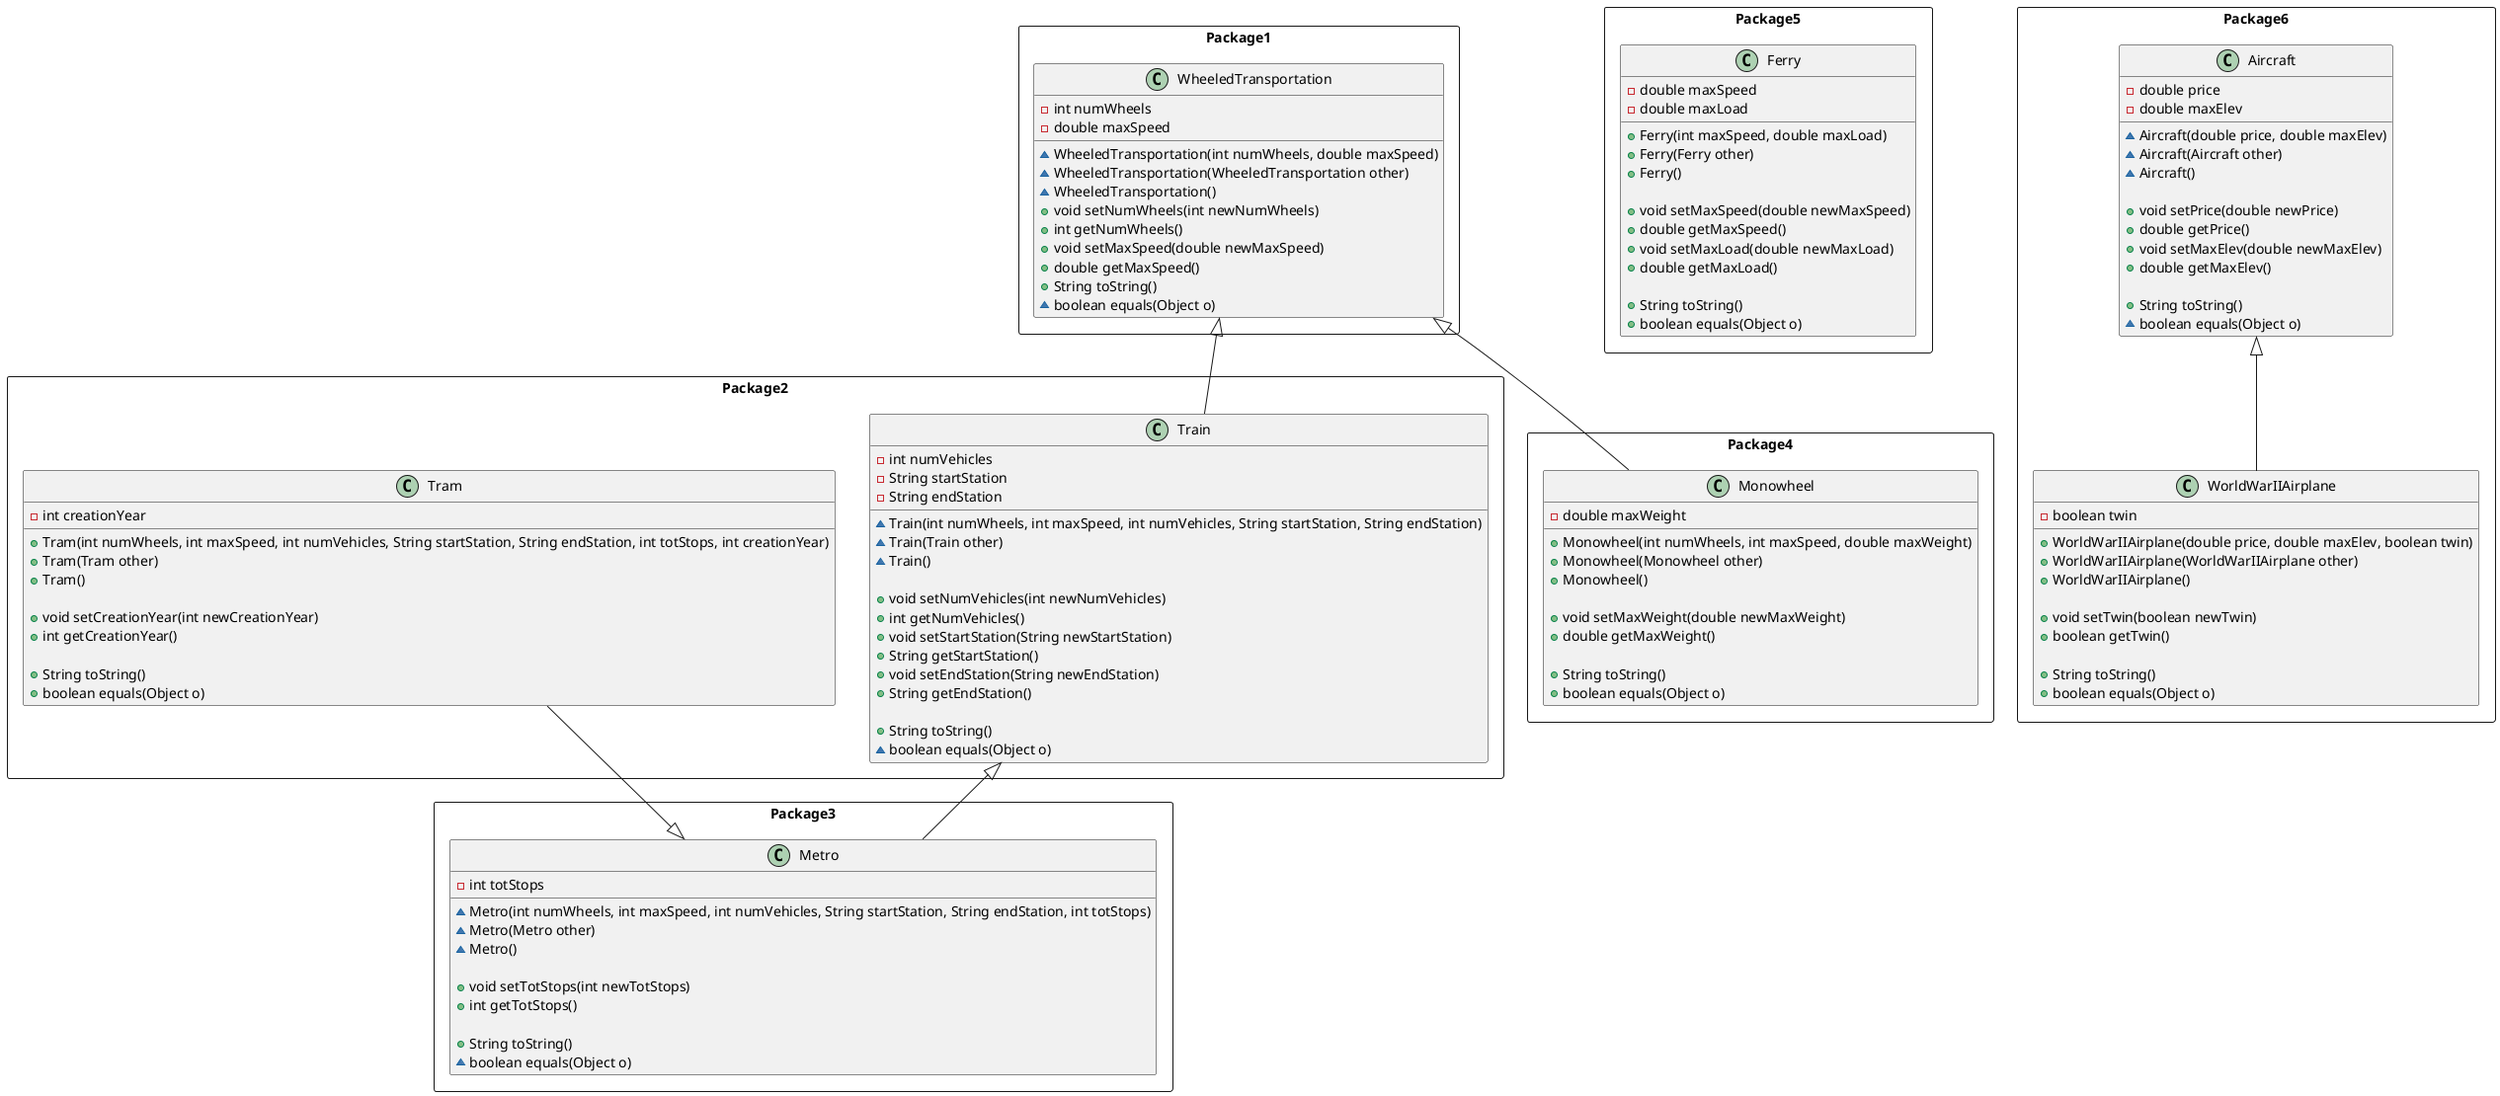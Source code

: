 @startuml Comp 4 Assignment 2

rectangle Package1 {
    class WheeledTransportation {
    - int numWheels
    - double maxSpeed

    ~ WheeledTransportation(int numWheels, double maxSpeed)
    ~ WheeledTransportation(WheeledTransportation other)
    ~ WheeledTransportation()
    + void setNumWheels(int newNumWheels)
    + int getNumWheels()
    + void setMaxSpeed(double newMaxSpeed)
    + double getMaxSpeed()
    + String toString()
    ~ boolean equals(Object o)
    }
}

rectangle Package2 {
    class Train {
    - int numVehicles
    - String startStation
    - String endStation

    ~ Train(int numWheels, int maxSpeed, int numVehicles, String startStation, String endStation)
    ~ Train(Train other)
    ~ Train()

    + void setNumVehicles(int newNumVehicles)
    + int getNumVehicles()
    + void setStartStation(String newStartStation)
    + String getStartStation()
    + void setEndStation(String newEndStation)
    + String getEndStation()

    + String toString()
    ~ boolean equals(Object o)
    }

    class Tram{
        - int creationYear

        + Tram(int numWheels, int maxSpeed, int numVehicles, String startStation, String endStation, int totStops, int creationYear)
        + Tram(Tram other)
        + Tram()

        + void setCreationYear(int newCreationYear)
        + int getCreationYear()

        + String toString()
        + boolean equals(Object o)
    }
}

rectangle Package3 {
    class Metro {
    - int totStops

    ~ Metro(int numWheels, int maxSpeed, int numVehicles, String startStation, String endStation, int totStops)
    ~ Metro(Metro other)
    ~ Metro()

    + void setTotStops(int newTotStops)
    + int getTotStops()

    + String toString()
    ~ boolean equals(Object o)
    }
}

rectangle Package4 {
    class Monowheel{
    - double maxWeight

    + Monowheel(int numWheels, int maxSpeed, double maxWeight)
    + Monowheel(Monowheel other)
    + Monowheel()

    + void setMaxWeight(double newMaxWeight)
    + double getMaxWeight()

    + String toString()
    + boolean equals(Object o)
    }
}

rectangle Package5 {
    class Ferry{
    - double maxSpeed
    - double maxLoad

    + Ferry(int maxSpeed, double maxLoad)
    + Ferry(Ferry other)
    + Ferry()

    + void setMaxSpeed(double newMaxSpeed)
    + double getMaxSpeed()
    + void setMaxLoad(double newMaxLoad)
    + double getMaxLoad()

    + String toString()
    + boolean equals(Object o)
    }
}

rectangle Package6 {
    class Aircraft{
    - double price
    - double maxElev

    ~ Aircraft(double price, double maxElev)
    ~ Aircraft(Aircraft other)
    ~ Aircraft()

    + void setPrice(double newPrice)
    + double getPrice()
    + void setMaxElev(double newMaxElev)
    + double getMaxElev()

    + String toString()
    ~ boolean equals(Object o)
    }

    class WorldWarIIAirplane{
    - boolean twin

    + WorldWarIIAirplane(double price, double maxElev, boolean twin)
    + WorldWarIIAirplane(WorldWarIIAirplane other)
    + WorldWarIIAirplane()

    + void setTwin(boolean newTwin)
    + boolean getTwin()

    + String toString()
    + boolean equals(Object o)
    }
}




WheeledTransportation <|-- Train 
Train <|-- Metro
Metro <|-- Tram
WheeledTransportation <|-- Monowheel
Aircraft <|-- WorldWarIIAirplane

@enduml